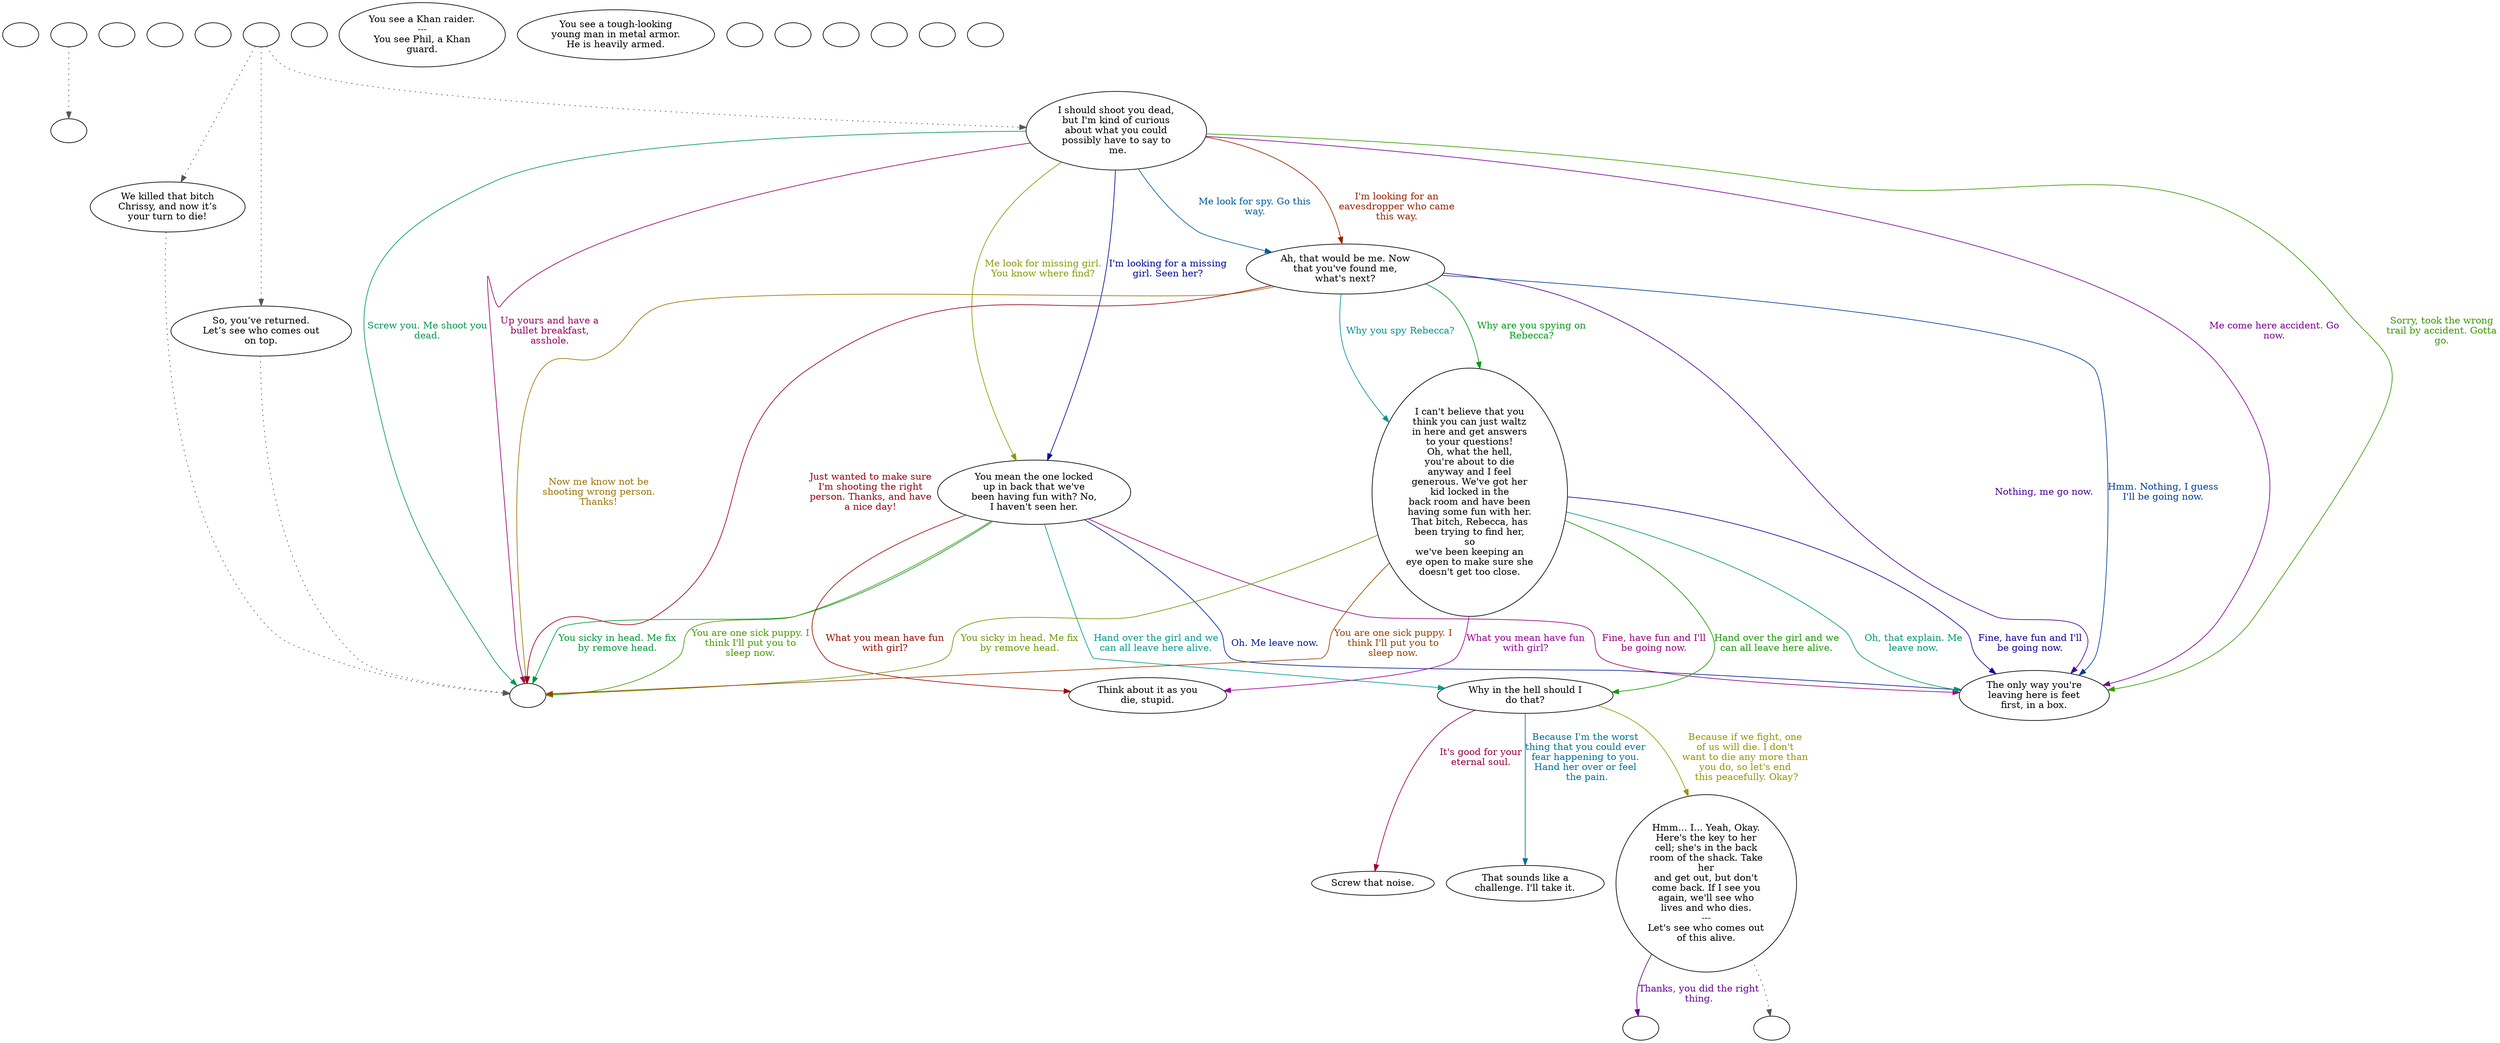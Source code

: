 digraph bcphil {
  "checkPartyMembersNearDoor" [style=filled       fillcolor="#FFFFFF"       color="#000000"]
  "checkPartyMembersNearDoor" [label=""]
  "old_pickup_p_proc" [style=filled       fillcolor="#FFFFFF"       color="#000000"]
  "old_pickup_p_proc" [label=""]
  "pickup_p_proc" [style=filled       fillcolor="#FFFFFF"       color="#000000"]
  "pickup_p_proc" -> "old_pickup_p_proc" [style=dotted color="#555555"]
  "pickup_p_proc" [label=""]
  "getTimeBit" [style=filled       fillcolor="#FFFFFF"       color="#000000"]
  "getTimeBit" [label=""]
  "start" [style=filled       fillcolor="#FFFFFF"       color="#000000"]
  "start" [label=""]
  "critter_p_proc" [style=filled       fillcolor="#FFFFFF"       color="#000000"]
  "critter_p_proc" [label=""]
  "talk_p_proc" [style=filled       fillcolor="#FFFFFF"       color="#000000"]
  "talk_p_proc" -> "Node012" [style=dotted color="#555555"]
  "talk_p_proc" -> "Node001" [style=dotted color="#555555"]
  "talk_p_proc" -> "Node011" [style=dotted color="#555555"]
  "talk_p_proc" [label=""]
  "destroy_p_proc" [style=filled       fillcolor="#FFFFFF"       color="#000000"]
  "destroy_p_proc" [label=""]
  "look_at_p_proc" [style=filled       fillcolor="#FFFFFF"       color="#000000"]
  "look_at_p_proc" [label="You see a Khan raider.\n---\nYou see Phil, a Khan\nguard."]
  "description_p_proc" [style=filled       fillcolor="#FFFFFF"       color="#000000"]
  "description_p_proc" [label="You see a tough-looking\nyoung man in metal armor.\nHe is heavily armed."]
  "use_skill_on_p_proc" [style=filled       fillcolor="#FFFFFF"       color="#000000"]
  "use_skill_on_p_proc" [label=""]
  "damage_p_proc" [style=filled       fillcolor="#FFFFFF"       color="#000000"]
  "damage_p_proc" [label=""]
  "map_enter_p_proc" [style=filled       fillcolor="#FFFFFF"       color="#000000"]
  "map_enter_p_proc" [label=""]
  "timed_event_p_proc" [style=filled       fillcolor="#FFFFFF"       color="#000000"]
  "timed_event_p_proc" [label=""]
  "Node998" [style=filled       fillcolor="#FFFFFF"       color="#000000"]
  "Node998" [label=""]
  "Node999" [style=filled       fillcolor="#FFFFFF"       color="#000000"]
  "Node999" [label=""]
  "Node001" [style=filled       fillcolor="#FFFFFF"       color="#000000"]
  "Node001" [label="I should shoot you dead,\nbut I'm kind of curious\nabout what you could\npossibly have to say to\n me."]
  "Node001" -> "Node002" [label="Me look for spy. Go this\nway." color="#005D99" fontcolor="#005D99"]
  "Node001" -> "Node010" [label="Me look for missing girl.\nYou know where find?" color="#8A9900" fontcolor="#8A9900"]
  "Node001" -> "Node009" [label="Me come here accident. Go\nnow." color="#7C0099" fontcolor="#7C0099"]
  "Node001" -> "Node998" [label="Screw you. Me shoot you\ndead." color="#00994F" fontcolor="#00994F"]
  "Node001" -> "Node002" [label="I'm looking for an\neavesdropper who came\nthis way." color="#992200" fontcolor="#992200"]
  "Node001" -> "Node010" [label="I'm looking for a missing\ngirl. Seen her?" color="#000A99" fontcolor="#000A99"]
  "Node001" -> "Node009" [label="Sorry, took the wrong\ntrail by accident. Gotta\ngo." color="#379900" fontcolor="#379900"]
  "Node001" -> "Node998" [label="Up yours and have a\nbullet breakfast,\nasshole." color="#990063" fontcolor="#990063"]
  "Node002" [style=filled       fillcolor="#FFFFFF"       color="#000000"]
  "Node002" [label="Ah, that would be me. Now\nthat you've found me,\nwhat's next?"]
  "Node002" -> "Node003" [label="Why you spy Rebecca?" color="#009099" fontcolor="#009099"]
  "Node002" -> "Node998" [label="Now me know not be\nshooting wrong person.\nThanks!" color="#997500" fontcolor="#997500"]
  "Node002" -> "Node009" [label="Nothing, me go now." color="#490099" fontcolor="#490099"]
  "Node002" -> "Node003" [label="Why are you spying on\nRebecca?" color="#00991C" fontcolor="#00991C"]
  "Node002" -> "Node998" [label="Just wanted to make sure\nI'm shooting the right\nperson. Thanks, and have\na nice day!" color="#990011" fontcolor="#990011"]
  "Node002" -> "Node009" [label="Hmm. Nothing, I guess\nI'll be going now." color="#003D99" fontcolor="#003D99"]
  "Node003" [style=filled       fillcolor="#FFFFFF"       color="#000000"]
  "Node003" [label="I can't believe that you\nthink you can just waltz\nin here and get answers\nto your questions!\nOh, what the hell,\nyou're about to die\nanyway and I feel\ngenerous. We've got her\nkid locked in the\nback room and have been\nhaving some fun with her.\nThat bitch, Rebecca, has\nbeen trying to find her,\nso\nwe've been keeping an\neye open to make sure she\ndoesn't get too close."]
  "Node003" -> "Node998" [label="You sicky in head. Me fix\nby remove head." color="#6A9900" fontcolor="#6A9900"]
  "Node003" -> "Node004" [label="What you mean have fun\nwith girl?" color="#990097" fontcolor="#990097"]
  "Node003" -> "Node009" [label="Oh, that explain. Me\nleave now." color="#00996F" fontcolor="#00996F"]
  "Node003" -> "Node998" [label="You are one sick puppy. I\nthink I'll put you to\nsleep now." color="#994200" fontcolor="#994200"]
  "Node003" -> "Node009" [label="Fine, have fun and I'll\nbe going now." color="#150099" fontcolor="#150099"]
  "Node003" -> "Node005" [label="Hand over the girl and we\ncan all leave here alive." color="#179900" fontcolor="#179900"]
  "Node004" [style=filled       fillcolor="#FFFFFF"       color="#000000"]
  "Node004" [label="Think about it as you\ndie, stupid."]
  "Node005" [style=filled       fillcolor="#FFFFFF"       color="#000000"]
  "Node005" [label="Why in the hell should I\ndo that?"]
  "Node005" -> "Node006" [label="It's good for your\neternal soul." color="#990044" fontcolor="#990044"]
  "Node005" -> "Node007" [label="Because I'm the worst\nthing that you could ever\nfear happening to you.\nHand her over or feel\n the pain." color="#007199" fontcolor="#007199"]
  "Node005" -> "Node008" [label="Because if we fight, one\nof us will die. I don't\nwant to die any more than\nyou do, so let's end\n this peacefully. Okay?" color="#999500" fontcolor="#999500"]
  "Node006" [style=filled       fillcolor="#FFFFFF"       color="#000000"]
  "Node006" [label="Screw that noise."]
  "Node007" [style=filled       fillcolor="#FFFFFF"       color="#000000"]
  "Node007" [label="That sounds like a\nchallenge. I'll take it."]
  "Node008" [style=filled       fillcolor="#FFFFFF"       color="#000000"]
  "Node008" -> "giveKey" [style=dotted color="#555555"]
  "Node008" [label="Hmm... I... Yeah, Okay.\nHere's the key to her\ncell; she's in the back\nroom of the shack. Take\nher\nand get out, but don't\ncome back. If I see you\nagain, we'll see who\nlives and who dies.\n---\nLet's see who comes out\nof this alive."]
  "Node008" -> "Node999" [label="Thanks, you did the right\nthing." color="#680099" fontcolor="#680099"]
  "Node009" [style=filled       fillcolor="#FFFFFF"       color="#000000"]
  "Node009" [label="The only way you're\nleaving here is feet\nfirst, in a box."]
  "Node010" [style=filled       fillcolor="#FFFFFF"       color="#000000"]
  "Node010" [label="You mean the one locked\nup in back that we've\nbeen having fun with? No,\nI haven't seen her."]
  "Node010" -> "Node998" [label="You sicky in head. Me fix\nby remove head." color="#00993C" fontcolor="#00993C"]
  "Node010" -> "Node004" [label="What you mean have fun\nwith girl?" color="#990F00" fontcolor="#990F00"]
  "Node010" -> "Node009" [label="Oh. Me leave now." color="#001E99" fontcolor="#001E99"]
  "Node010" -> "Node998" [label="You are one sick puppy. I\nthink I'll put you to\nsleep now." color="#4A9900" fontcolor="#4A9900"]
  "Node010" -> "Node009" [label="Fine, have fun and I'll\nbe going now." color="#990077" fontcolor="#990077"]
  "Node010" -> "Node005" [label="Hand over the girl and we\ncan all leave here alive." color="#00998E" fontcolor="#00998E"]
  "Node011" [style=filled       fillcolor="#FFFFFF"       color="#000000"]
  "Node011" -> "Node998" [style=dotted color="#555555"]
  "Node011" [label="So, you’ve returned.\nLet’s see who comes out\non top."]
  "Node012" [style=filled       fillcolor="#FFFFFF"       color="#000000"]
  "Node012" -> "Node998" [style=dotted color="#555555"]
  "Node012" [label="We killed that bitch\nChrissy, and now it’s\nyour turn to die!"]
  "canSeeDude" [style=filled       fillcolor="#FFFFFF"       color="#000000"]
  "canSeeDude" [label=""]
  "Node997" [style=filled       fillcolor="#FFFFFF"       color="#000000"]
  "Node997" [label=""]
  "giveKey" [style=filled       fillcolor="#FFFFFF"       color="#000000"]
  "giveKey" [label=""]
}